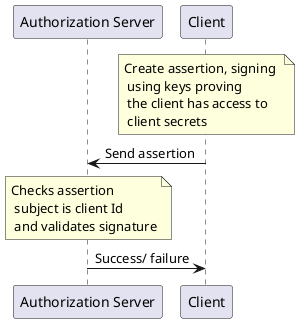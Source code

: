 @startuml

participant "Authorization Server" as authorization_server
participant "Client" as client

note over client: Create assertion, signing \n using keys proving \n the client has access to \n client secrets
client -> authorization_server: Send assertion
note over authorization_server: Checks assertion \n subject is client Id \n and validates signature
authorization_server -> client: Success/ failure

@enduml